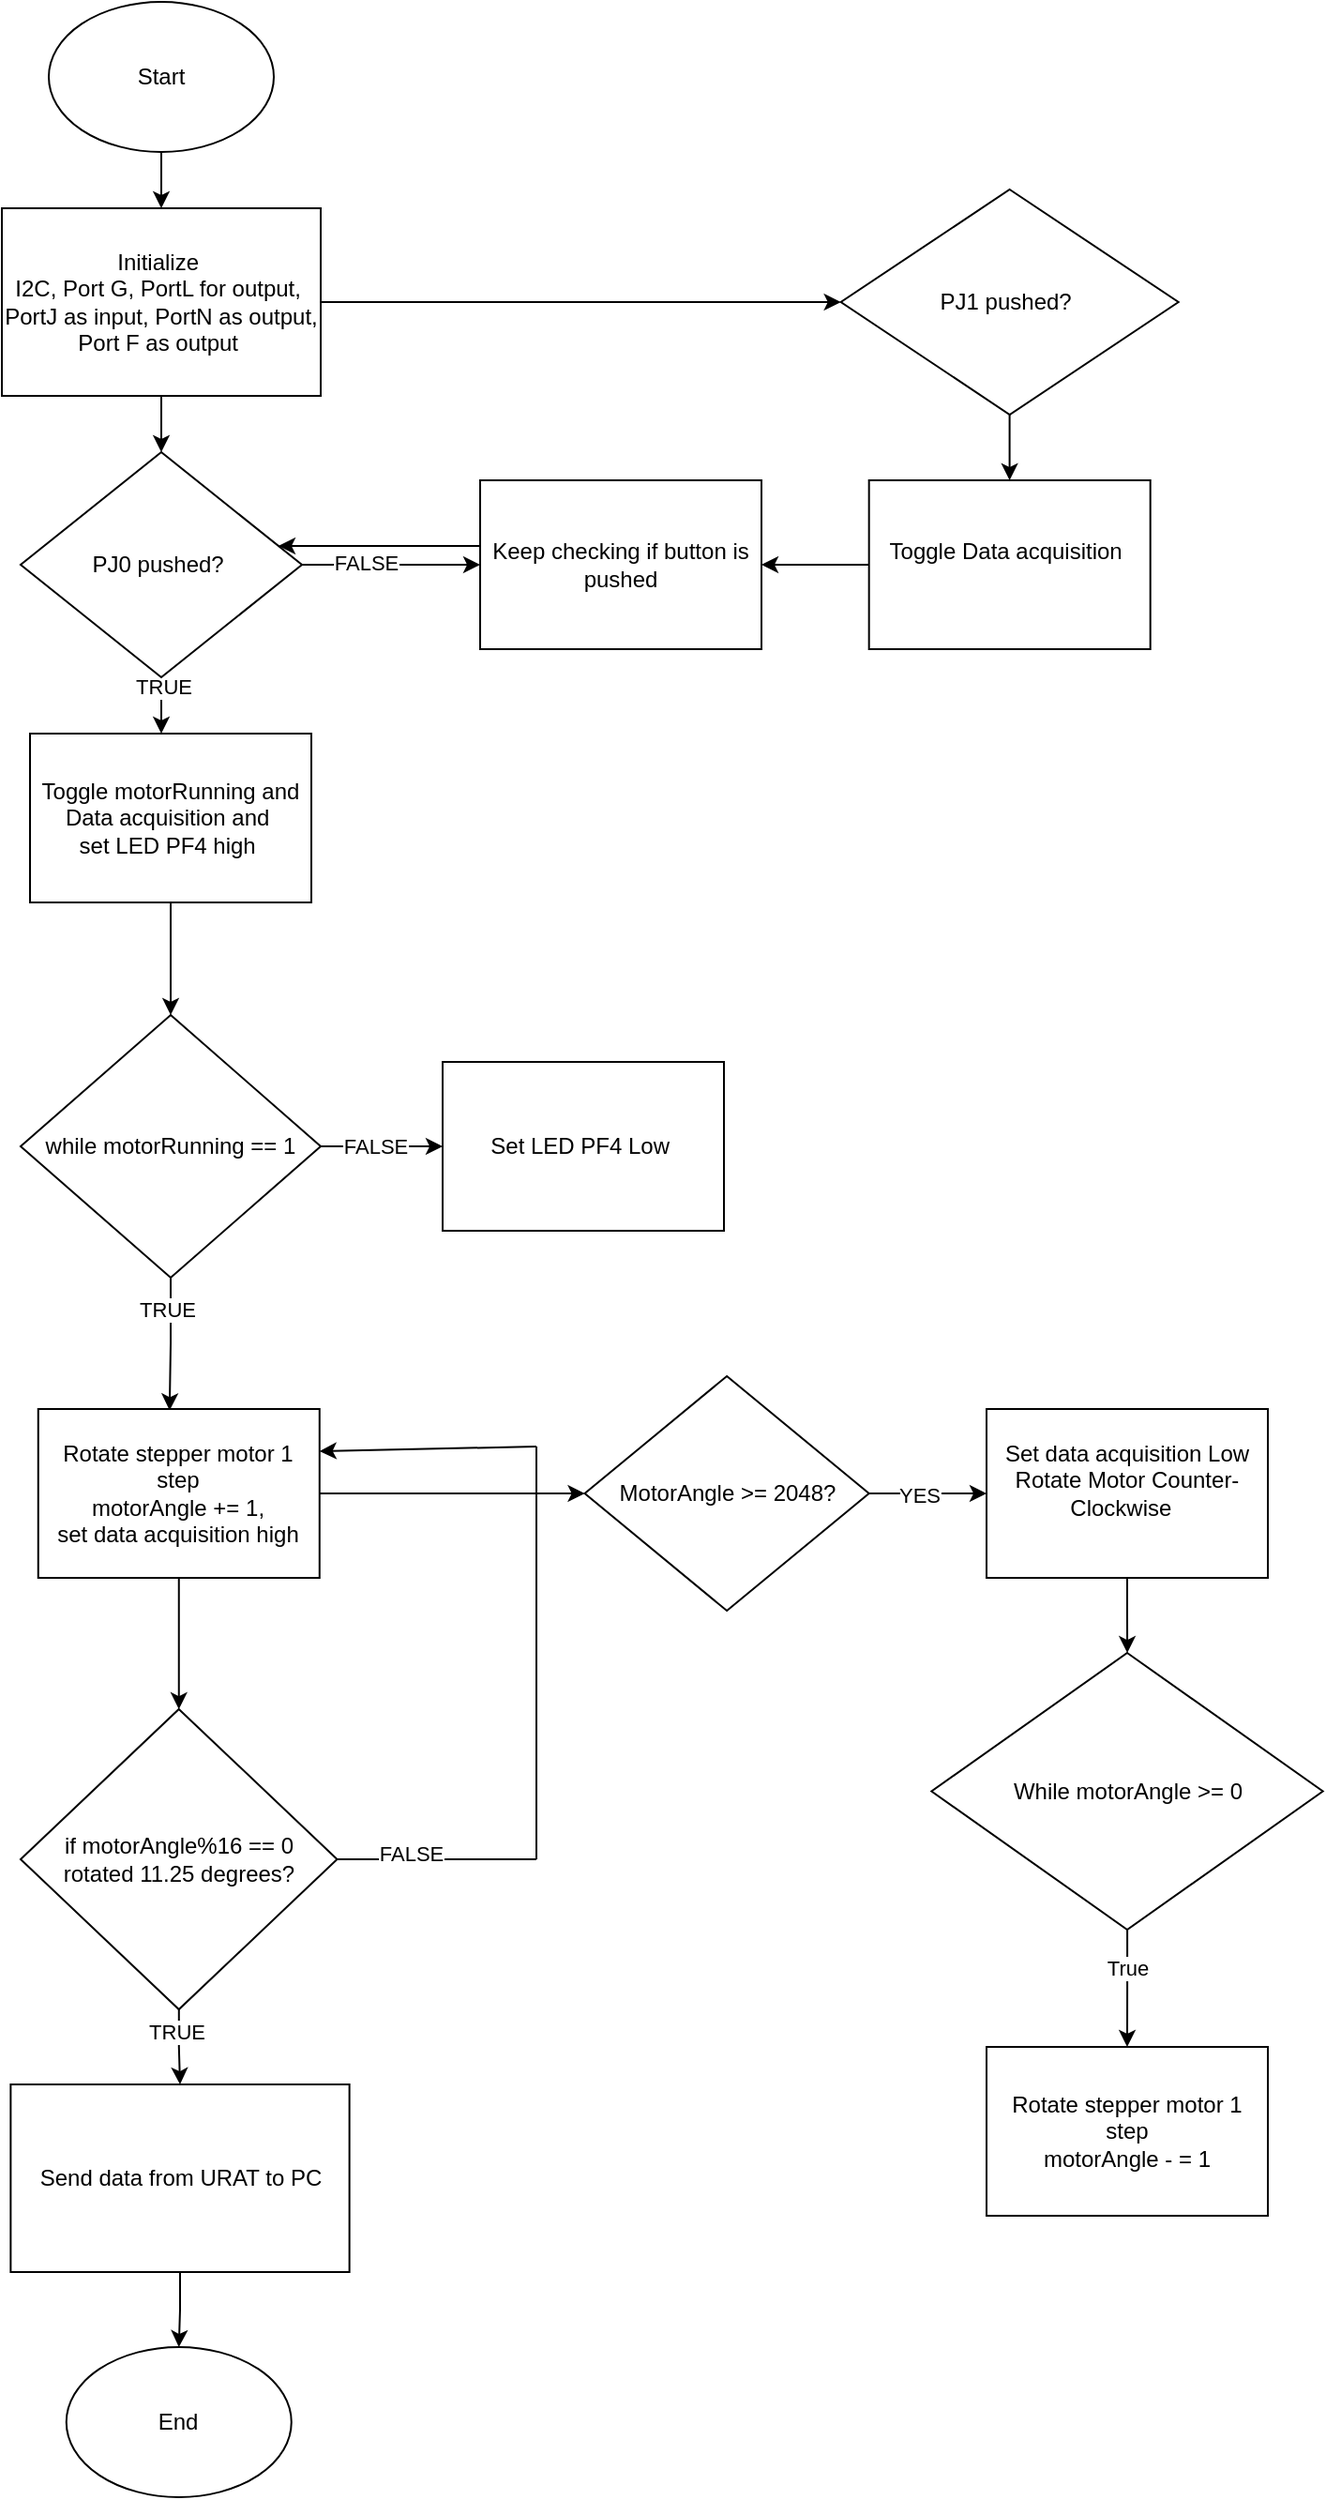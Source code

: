 <mxfile version="26.2.5">
  <diagram name="Page-1" id="-MK_Nrp0eO_0_g1BCpcP">
    <mxGraphModel dx="866" dy="935" grid="1" gridSize="10" guides="1" tooltips="1" connect="1" arrows="1" fold="1" page="1" pageScale="1" pageWidth="850" pageHeight="1100" math="0" shadow="0">
      <root>
        <mxCell id="0" />
        <mxCell id="1" parent="0" />
        <mxCell id="97T81VaACUGs-iwETohk-16" value="" style="edgeStyle=orthogonalEdgeStyle;rounded=0;orthogonalLoop=1;jettySize=auto;html=1;" parent="1" source="97T81VaACUGs-iwETohk-1" target="97T81VaACUGs-iwETohk-2" edge="1">
          <mxGeometry relative="1" as="geometry" />
        </mxCell>
        <mxCell id="97T81VaACUGs-iwETohk-1" value="Start" style="ellipse;whiteSpace=wrap;html=1;" parent="1" vertex="1">
          <mxGeometry x="100" y="80" width="120" height="80" as="geometry" />
        </mxCell>
        <mxCell id="97T81VaACUGs-iwETohk-8" value="" style="edgeStyle=orthogonalEdgeStyle;rounded=0;orthogonalLoop=1;jettySize=auto;html=1;" parent="1" source="97T81VaACUGs-iwETohk-2" target="97T81VaACUGs-iwETohk-4" edge="1">
          <mxGeometry relative="1" as="geometry" />
        </mxCell>
        <mxCell id="97T81VaACUGs-iwETohk-31" value="" style="edgeStyle=orthogonalEdgeStyle;rounded=0;orthogonalLoop=1;jettySize=auto;html=1;" parent="1" source="97T81VaACUGs-iwETohk-2" target="97T81VaACUGs-iwETohk-30" edge="1">
          <mxGeometry relative="1" as="geometry" />
        </mxCell>
        <mxCell id="97T81VaACUGs-iwETohk-2" value="Initialize&amp;nbsp;&lt;div&gt;I2C,&amp;nbsp;&lt;span style=&quot;background-color: transparent; color: light-dark(rgb(0, 0, 0), rgb(255, 255, 255));&quot;&gt;Port G,&amp;nbsp;&lt;/span&gt;&lt;span style=&quot;background-color: transparent; color: light-dark(rgb(0, 0, 0), rgb(255, 255, 255));&quot;&gt;PortL for output,&amp;nbsp; PortJ as input, PortN as output, Port F as output&amp;nbsp;&lt;/span&gt;&lt;/div&gt;" style="rounded=0;whiteSpace=wrap;html=1;" parent="1" vertex="1">
          <mxGeometry x="75" y="190" width="170" height="100" as="geometry" />
        </mxCell>
        <mxCell id="97T81VaACUGs-iwETohk-7" value="" style="edgeStyle=orthogonalEdgeStyle;rounded=0;orthogonalLoop=1;jettySize=auto;html=1;" parent="1" source="97T81VaACUGs-iwETohk-4" edge="1">
          <mxGeometry relative="1" as="geometry">
            <mxPoint x="160" y="470" as="targetPoint" />
          </mxGeometry>
        </mxCell>
        <mxCell id="97T81VaACUGs-iwETohk-50" value="TRUE" style="edgeLabel;html=1;align=center;verticalAlign=middle;resizable=0;points=[];" parent="97T81VaACUGs-iwETohk-7" vertex="1" connectable="0">
          <mxGeometry x="-0.674" y="1" relative="1" as="geometry">
            <mxPoint as="offset" />
          </mxGeometry>
        </mxCell>
        <mxCell id="97T81VaACUGs-iwETohk-36" value="" style="edgeStyle=orthogonalEdgeStyle;rounded=0;orthogonalLoop=1;jettySize=auto;html=1;" parent="1" source="97T81VaACUGs-iwETohk-4" target="97T81VaACUGs-iwETohk-26" edge="1">
          <mxGeometry relative="1" as="geometry" />
        </mxCell>
        <mxCell id="97T81VaACUGs-iwETohk-49" value="FALSE" style="edgeLabel;html=1;align=center;verticalAlign=middle;resizable=0;points=[];" parent="97T81VaACUGs-iwETohk-36" vertex="1" connectable="0">
          <mxGeometry x="-0.283" y="1" relative="1" as="geometry">
            <mxPoint as="offset" />
          </mxGeometry>
        </mxCell>
        <mxCell id="97T81VaACUGs-iwETohk-4" value="PJ0 pushed?&amp;nbsp;" style="rhombus;whiteSpace=wrap;html=1;" parent="1" vertex="1">
          <mxGeometry x="85" y="320" width="150" height="120" as="geometry" />
        </mxCell>
        <mxCell id="97T81VaACUGs-iwETohk-12" value="" style="edgeStyle=orthogonalEdgeStyle;rounded=0;orthogonalLoop=1;jettySize=auto;html=1;entryX=0.467;entryY=0.008;entryDx=0;entryDy=0;entryPerimeter=0;" parent="1" source="97T81VaACUGs-iwETohk-9" target="iBTOMiRcoAVhjksKlksu-8" edge="1">
          <mxGeometry relative="1" as="geometry">
            <mxPoint x="159.333" y="817.5" as="targetPoint" />
          </mxGeometry>
        </mxCell>
        <mxCell id="97T81VaACUGs-iwETohk-53" value="TRUE" style="edgeLabel;html=1;align=center;verticalAlign=middle;resizable=0;points=[];" parent="97T81VaACUGs-iwETohk-12" vertex="1" connectable="0">
          <mxGeometry x="-0.536" y="-2" relative="1" as="geometry">
            <mxPoint as="offset" />
          </mxGeometry>
        </mxCell>
        <mxCell id="97T81VaACUGs-iwETohk-14" value="" style="edgeStyle=orthogonalEdgeStyle;rounded=0;orthogonalLoop=1;jettySize=auto;html=1;" parent="1" source="97T81VaACUGs-iwETohk-9" edge="1">
          <mxGeometry relative="1" as="geometry">
            <mxPoint x="310" y="690" as="targetPoint" />
          </mxGeometry>
        </mxCell>
        <mxCell id="97T81VaACUGs-iwETohk-52" value="FALSE" style="edgeLabel;html=1;align=center;verticalAlign=middle;resizable=0;points=[];" parent="97T81VaACUGs-iwETohk-14" vertex="1" connectable="0">
          <mxGeometry x="-0.121" relative="1" as="geometry">
            <mxPoint as="offset" />
          </mxGeometry>
        </mxCell>
        <mxCell id="97T81VaACUGs-iwETohk-9" value="while motorRunning == 1" style="rhombus;whiteSpace=wrap;html=1;" parent="1" vertex="1">
          <mxGeometry x="85" y="620" width="160" height="140" as="geometry" />
        </mxCell>
        <mxCell id="97T81VaACUGs-iwETohk-39" value="" style="edgeStyle=orthogonalEdgeStyle;rounded=0;orthogonalLoop=1;jettySize=auto;html=1;exitX=1;exitY=0.5;exitDx=0;exitDy=0;" parent="1" source="iBTOMiRcoAVhjksKlksu-8" target="97T81VaACUGs-iwETohk-38" edge="1">
          <mxGeometry relative="1" as="geometry">
            <mxPoint x="263.05" y="885" as="sourcePoint" />
          </mxGeometry>
        </mxCell>
        <mxCell id="97T81VaACUGs-iwETohk-24" value="" style="edgeStyle=orthogonalEdgeStyle;rounded=0;orthogonalLoop=1;jettySize=auto;html=1;entryX=0.5;entryY=0;entryDx=0;entryDy=0;" parent="1" source="97T81VaACUGs-iwETohk-17" edge="1" target="97T81VaACUGs-iwETohk-25">
          <mxGeometry relative="1" as="geometry">
            <mxPoint x="159.286" y="1190" as="targetPoint" />
          </mxGeometry>
        </mxCell>
        <mxCell id="97T81VaACUGs-iwETohk-54" value="TRUE" style="edgeLabel;html=1;align=center;verticalAlign=middle;resizable=0;points=[];" parent="97T81VaACUGs-iwETohk-24" vertex="1" connectable="0">
          <mxGeometry x="-0.419" y="-2" relative="1" as="geometry">
            <mxPoint as="offset" />
          </mxGeometry>
        </mxCell>
        <mxCell id="97T81VaACUGs-iwETohk-17" value="if motorAngle%16 == 0&lt;br&gt;rotated 11.25 degrees?" style="rhombus;whiteSpace=wrap;html=1;" parent="1" vertex="1">
          <mxGeometry x="85" y="990" width="168.75" height="160" as="geometry" />
        </mxCell>
        <mxCell id="97T81VaACUGs-iwETohk-20" value="" style="endArrow=none;html=1;rounded=0;exitX=1;exitY=0.5;exitDx=0;exitDy=0;" parent="1" source="97T81VaACUGs-iwETohk-17" edge="1">
          <mxGeometry width="50" height="50" relative="1" as="geometry">
            <mxPoint x="380" y="1140" as="sourcePoint" />
            <mxPoint x="360" y="1070" as="targetPoint" />
          </mxGeometry>
        </mxCell>
        <mxCell id="97T81VaACUGs-iwETohk-55" value="FALSE" style="edgeLabel;html=1;align=center;verticalAlign=middle;resizable=0;points=[];" parent="97T81VaACUGs-iwETohk-20" vertex="1" connectable="0">
          <mxGeometry x="-0.262" y="3" relative="1" as="geometry">
            <mxPoint as="offset" />
          </mxGeometry>
        </mxCell>
        <mxCell id="97T81VaACUGs-iwETohk-21" value="" style="endArrow=classic;html=1;rounded=0;entryX=1;entryY=0.25;entryDx=0;entryDy=0;" parent="1" target="iBTOMiRcoAVhjksKlksu-8" edge="1">
          <mxGeometry width="50" height="50" relative="1" as="geometry">
            <mxPoint x="360" y="850" as="sourcePoint" />
            <mxPoint x="267.82" y="852.803" as="targetPoint" />
          </mxGeometry>
        </mxCell>
        <mxCell id="97T81VaACUGs-iwETohk-22" value="" style="endArrow=none;html=1;rounded=0;" parent="1" edge="1">
          <mxGeometry width="50" height="50" relative="1" as="geometry">
            <mxPoint x="360" y="1070" as="sourcePoint" />
            <mxPoint x="360" y="850" as="targetPoint" />
          </mxGeometry>
        </mxCell>
        <mxCell id="iBTOMiRcoAVhjksKlksu-14" value="" style="edgeStyle=orthogonalEdgeStyle;rounded=0;orthogonalLoop=1;jettySize=auto;html=1;" edge="1" parent="1" source="97T81VaACUGs-iwETohk-25" target="iBTOMiRcoAVhjksKlksu-13">
          <mxGeometry relative="1" as="geometry" />
        </mxCell>
        <mxCell id="97T81VaACUGs-iwETohk-25" value="Send data from URAT to PC" style="rounded=0;whiteSpace=wrap;html=1;" parent="1" vertex="1">
          <mxGeometry x="79.69" y="1190" width="180.62" height="100" as="geometry" />
        </mxCell>
        <mxCell id="97T81VaACUGs-iwETohk-58" value="" style="edgeStyle=orthogonalEdgeStyle;rounded=0;orthogonalLoop=1;jettySize=auto;html=1;" parent="1" source="97T81VaACUGs-iwETohk-26" target="97T81VaACUGs-iwETohk-4" edge="1">
          <mxGeometry relative="1" as="geometry">
            <Array as="points">
              <mxPoint x="280" y="370" />
              <mxPoint x="280" y="370" />
            </Array>
          </mxGeometry>
        </mxCell>
        <mxCell id="97T81VaACUGs-iwETohk-26" value="Keep checking if button is pushed" style="whiteSpace=wrap;html=1;" parent="1" vertex="1">
          <mxGeometry x="330" y="335" width="150" height="90" as="geometry" />
        </mxCell>
        <mxCell id="iBTOMiRcoAVhjksKlksu-2" value="" style="edgeStyle=orthogonalEdgeStyle;rounded=0;orthogonalLoop=1;jettySize=auto;html=1;" edge="1" parent="1" source="97T81VaACUGs-iwETohk-30" target="iBTOMiRcoAVhjksKlksu-1">
          <mxGeometry relative="1" as="geometry" />
        </mxCell>
        <mxCell id="97T81VaACUGs-iwETohk-30" value="PJ1 pushed?&amp;nbsp;" style="rhombus;whiteSpace=wrap;html=1;rounded=0;" parent="1" vertex="1">
          <mxGeometry x="522.34" y="180" width="180" height="120" as="geometry" />
        </mxCell>
        <mxCell id="97T81VaACUGs-iwETohk-43" value="" style="edgeStyle=orthogonalEdgeStyle;rounded=0;orthogonalLoop=1;jettySize=auto;html=1;entryX=0;entryY=0.5;entryDx=0;entryDy=0;" parent="1" source="97T81VaACUGs-iwETohk-38" target="iBTOMiRcoAVhjksKlksu-10" edge="1">
          <mxGeometry relative="1" as="geometry">
            <mxPoint x="582.999" y="875.083" as="targetPoint" />
          </mxGeometry>
        </mxCell>
        <mxCell id="97T81VaACUGs-iwETohk-56" value="YES" style="edgeLabel;html=1;align=center;verticalAlign=middle;resizable=0;points=[];" parent="97T81VaACUGs-iwETohk-43" vertex="1" connectable="0">
          <mxGeometry x="-0.168" y="-1" relative="1" as="geometry">
            <mxPoint as="offset" />
          </mxGeometry>
        </mxCell>
        <mxCell id="97T81VaACUGs-iwETohk-38" value="MotorAngle &amp;gt;= 2048?" style="rhombus;whiteSpace=wrap;html=1;" parent="1" vertex="1">
          <mxGeometry x="385.77" y="812.5" width="151.57" height="125" as="geometry" />
        </mxCell>
        <mxCell id="97T81VaACUGs-iwETohk-47" value="" style="edgeStyle=orthogonalEdgeStyle;rounded=0;orthogonalLoop=1;jettySize=auto;html=1;entryX=0.5;entryY=0;entryDx=0;entryDy=0;" parent="1" source="97T81VaACUGs-iwETohk-44" target="iBTOMiRcoAVhjksKlksu-12" edge="1">
          <mxGeometry relative="1" as="geometry">
            <mxPoint x="675.083" y="1160.0" as="targetPoint" />
          </mxGeometry>
        </mxCell>
        <mxCell id="97T81VaACUGs-iwETohk-57" value="True" style="edgeLabel;html=1;align=center;verticalAlign=middle;resizable=0;points=[];" parent="97T81VaACUGs-iwETohk-47" vertex="1" connectable="0">
          <mxGeometry x="-0.363" relative="1" as="geometry">
            <mxPoint as="offset" />
          </mxGeometry>
        </mxCell>
        <mxCell id="97T81VaACUGs-iwETohk-44" value="While motorAngle &amp;gt;= 0" style="rhombus;whiteSpace=wrap;html=1;" parent="1" vertex="1">
          <mxGeometry x="570.67" y="960" width="208.67" height="147.5" as="geometry" />
        </mxCell>
        <mxCell id="iBTOMiRcoAVhjksKlksu-3" value="" style="edgeStyle=orthogonalEdgeStyle;rounded=0;orthogonalLoop=1;jettySize=auto;html=1;" edge="1" parent="1" source="iBTOMiRcoAVhjksKlksu-1" target="97T81VaACUGs-iwETohk-26">
          <mxGeometry relative="1" as="geometry" />
        </mxCell>
        <mxCell id="iBTOMiRcoAVhjksKlksu-1" value="Toggle Data acquisition&amp;nbsp;&lt;div&gt;&lt;br&gt;&lt;/div&gt;" style="whiteSpace=wrap;html=1;" vertex="1" parent="1">
          <mxGeometry x="537.34" y="335" width="150" height="90" as="geometry" />
        </mxCell>
        <mxCell id="iBTOMiRcoAVhjksKlksu-5" value="" style="edgeStyle=orthogonalEdgeStyle;rounded=0;orthogonalLoop=1;jettySize=auto;html=1;" edge="1" parent="1" source="iBTOMiRcoAVhjksKlksu-4" target="97T81VaACUGs-iwETohk-9">
          <mxGeometry relative="1" as="geometry" />
        </mxCell>
        <mxCell id="iBTOMiRcoAVhjksKlksu-4" value="Toggle motorRunning and Data acquisition and&amp;nbsp;&lt;div&gt;set LED PF4 high&amp;nbsp;&lt;/div&gt;" style="whiteSpace=wrap;html=1;" vertex="1" parent="1">
          <mxGeometry x="90" y="470" width="150" height="90" as="geometry" />
        </mxCell>
        <mxCell id="iBTOMiRcoAVhjksKlksu-7" value="Set LED PF4 Low&amp;nbsp;" style="whiteSpace=wrap;html=1;" vertex="1" parent="1">
          <mxGeometry x="310" y="645" width="150" height="90" as="geometry" />
        </mxCell>
        <mxCell id="iBTOMiRcoAVhjksKlksu-9" value="" style="edgeStyle=orthogonalEdgeStyle;rounded=0;orthogonalLoop=1;jettySize=auto;html=1;" edge="1" parent="1" source="iBTOMiRcoAVhjksKlksu-8" target="97T81VaACUGs-iwETohk-17">
          <mxGeometry relative="1" as="geometry" />
        </mxCell>
        <mxCell id="iBTOMiRcoAVhjksKlksu-8" value="Rotate stepper motor 1 step&lt;br&gt;motorAngle += 1,&lt;div&gt;&amp;nbsp;set data acquisition high&amp;nbsp;&lt;/div&gt;" style="whiteSpace=wrap;html=1;" vertex="1" parent="1">
          <mxGeometry x="94.38" y="830" width="150" height="90" as="geometry" />
        </mxCell>
        <mxCell id="iBTOMiRcoAVhjksKlksu-11" value="" style="edgeStyle=orthogonalEdgeStyle;rounded=0;orthogonalLoop=1;jettySize=auto;html=1;" edge="1" parent="1" source="iBTOMiRcoAVhjksKlksu-10" target="97T81VaACUGs-iwETohk-44">
          <mxGeometry relative="1" as="geometry" />
        </mxCell>
        <mxCell id="iBTOMiRcoAVhjksKlksu-10" value="Set data acquisition Low&lt;br&gt;Rotate Motor Counter-Clockwise&amp;nbsp;&amp;nbsp;&lt;div&gt;&lt;br&gt;&lt;/div&gt;" style="whiteSpace=wrap;html=1;" vertex="1" parent="1">
          <mxGeometry x="600" y="830" width="150" height="90" as="geometry" />
        </mxCell>
        <mxCell id="iBTOMiRcoAVhjksKlksu-12" value="&lt;div&gt;Rotate stepper motor 1 step&lt;br&gt;motorAngle - = 1&lt;/div&gt;" style="whiteSpace=wrap;html=1;" vertex="1" parent="1">
          <mxGeometry x="600" y="1170" width="150" height="90" as="geometry" />
        </mxCell>
        <mxCell id="iBTOMiRcoAVhjksKlksu-13" value="End" style="ellipse;whiteSpace=wrap;html=1;" vertex="1" parent="1">
          <mxGeometry x="109.38" y="1330" width="120" height="80" as="geometry" />
        </mxCell>
      </root>
    </mxGraphModel>
  </diagram>
</mxfile>
